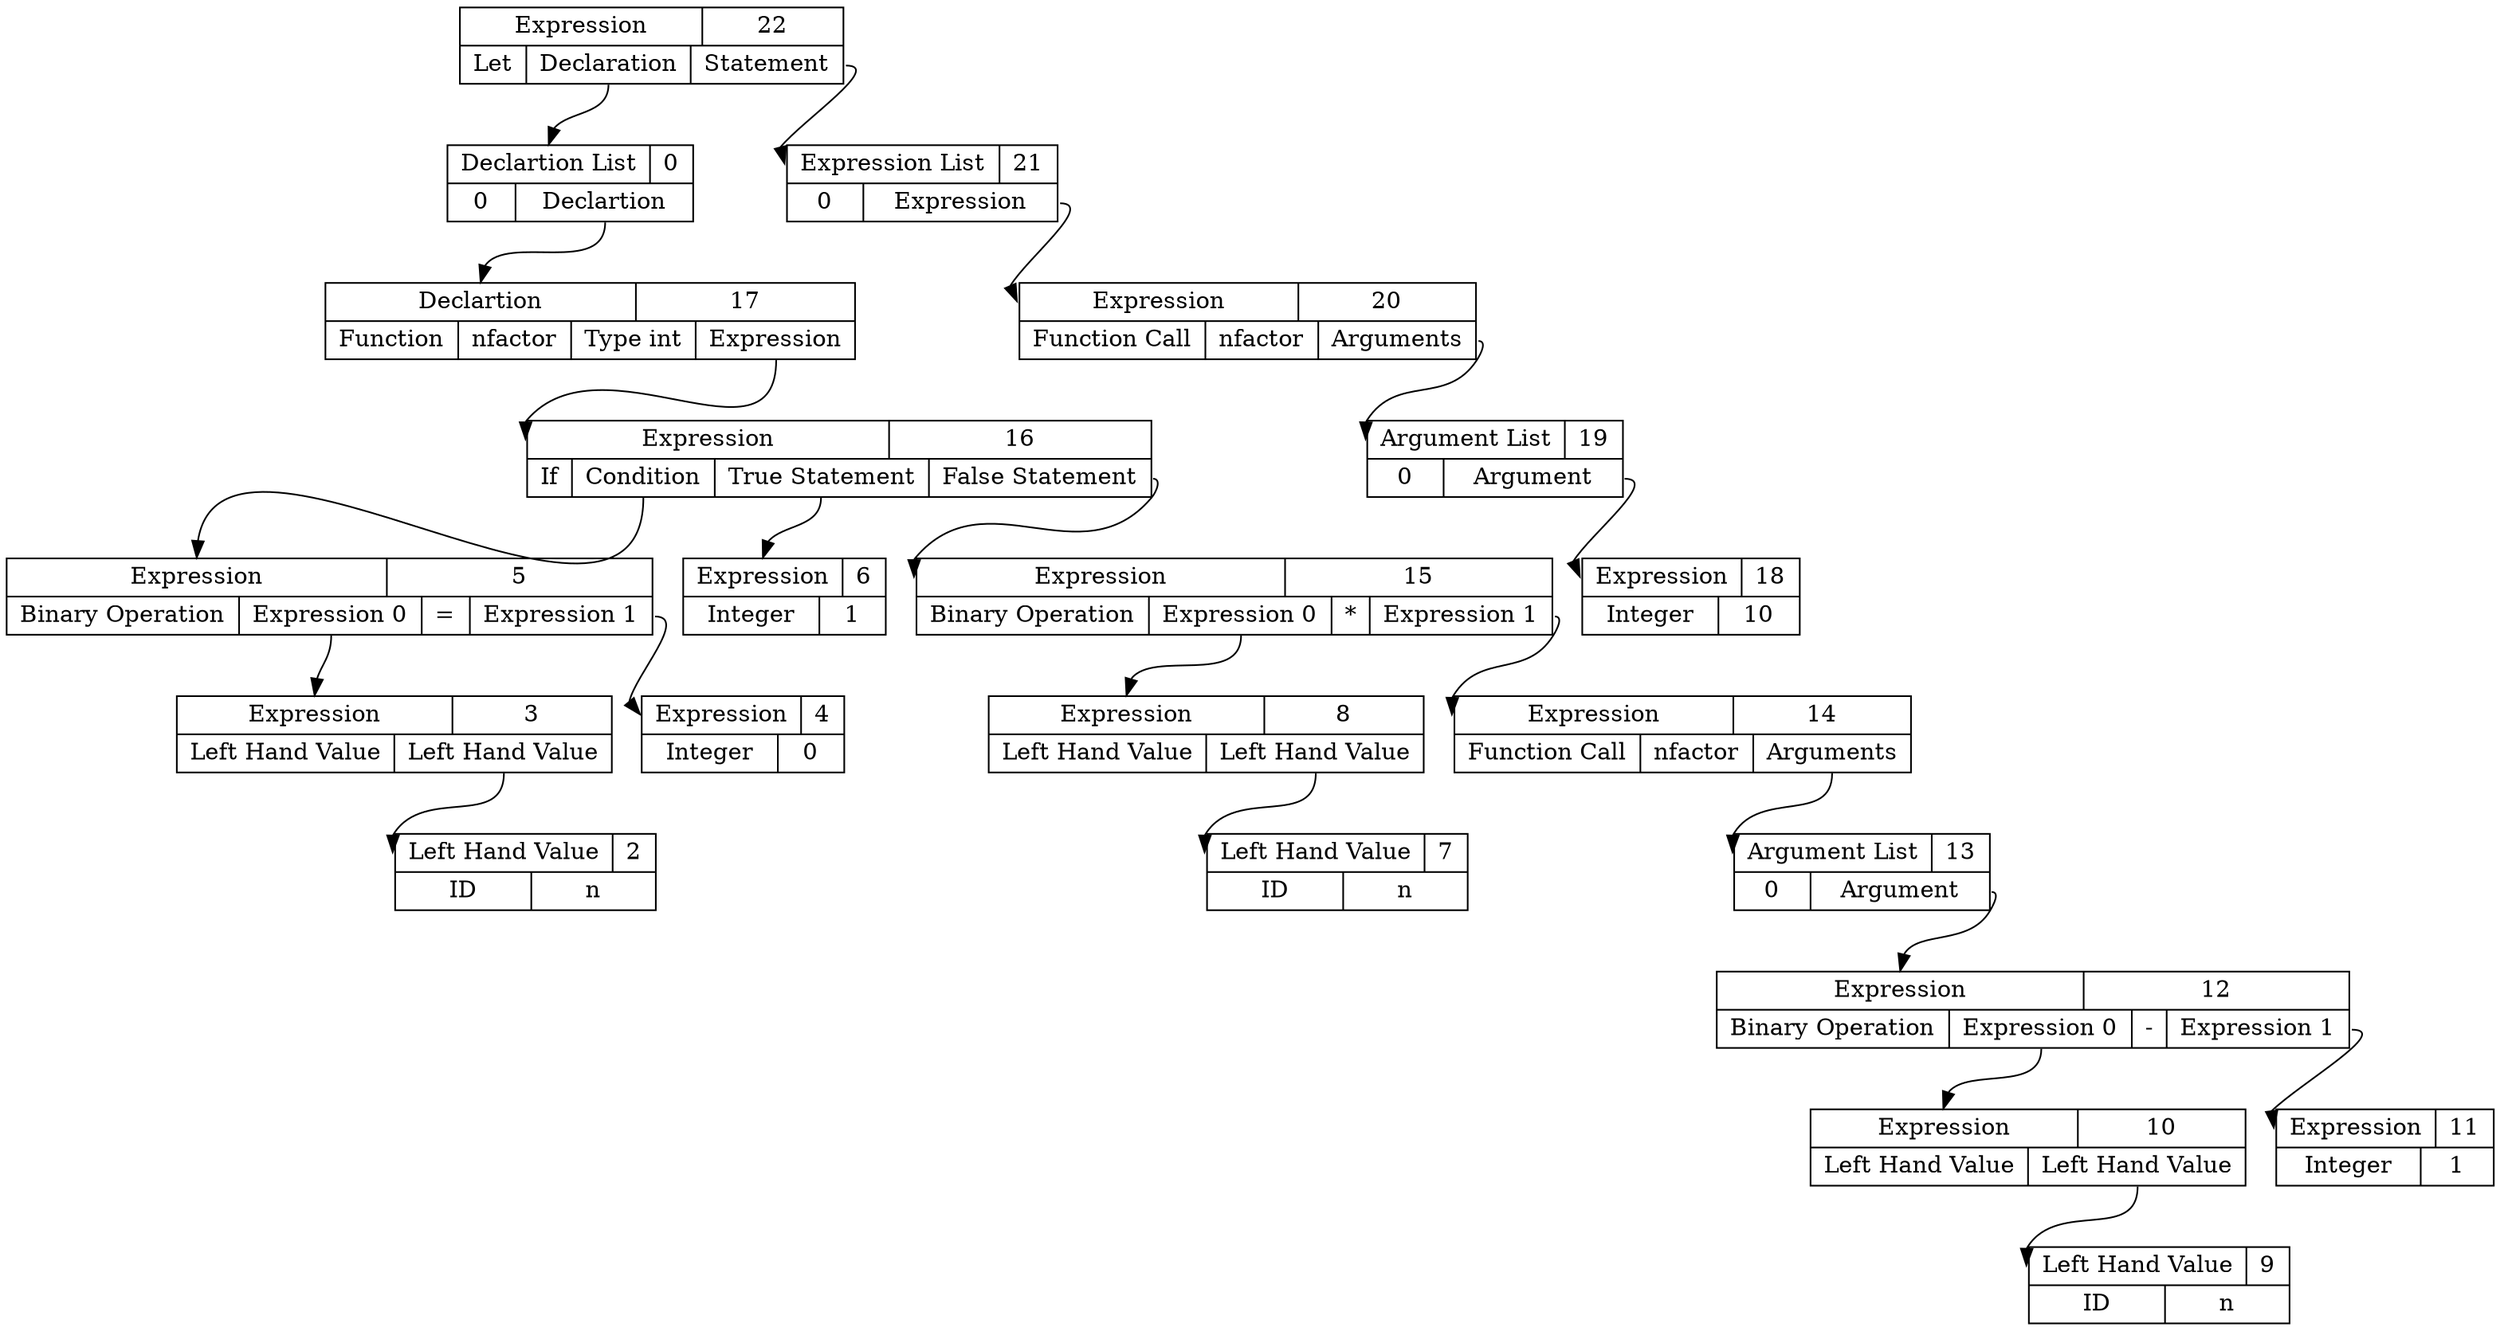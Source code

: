digraph ast {
22 [shape=record, label="{ { <ptr> Expression | 22 } |{ Let | <dec> Declaration | <stmt> Statement } } "];
17 [shape=record, label="{ { <ptr> Declartion | 17 } | {Function | nfactor | Type int | <exp> Expression } }"];
16 [shape=record, label="{ { <ptr> Expression | 16 } |{ If | <cond> Condition | <tstmt> True Statement | <fstmt> False Statement } } "];
5 [shape=record, label="{ { <ptr> Expression | 5 } |{ Binary Operation | <exp0> Expression 0 | = | <exp1> Expression 1} }"];
3 [shape=record, label="{ { <ptr> Expression | 3 } |{ Left Hand Value | <lval> Left Hand Value} }"];
2 [shape=record, label="{ { <ptr> Left Hand Value | 2 } | { ID | n } } "];
3:lval -> 2:ptr
5:exp0 -> 3:ptr
4 [shape=record, label="{ { <ptr> Expression | 4 } |{ Integer | 0 } }"];
5:exp1 -> 4:ptr
16:cond -> 5:ptr
6 [shape=record, label="{ { <ptr> Expression | 6 } |{ Integer | 1 } }"];
16:tstmt -> 6:ptr
15 [shape=record, label="{ { <ptr> Expression | 15 } |{ Binary Operation | <exp0> Expression 0 | * | <exp1> Expression 1} }"];
8 [shape=record, label="{ { <ptr> Expression | 8 } |{ Left Hand Value | <lval> Left Hand Value} }"];
7 [shape=record, label="{ { <ptr> Left Hand Value | 7 } | { ID | n } } "];
8:lval -> 7:ptr
15:exp0 -> 8:ptr
14 [shape=record, label="{ { <ptr> Expression | 14 } |{ Function Call | nfactor | <argpos> Arguments} }"];
12 [shape=record, label="{ { <ptr> Expression | 12 } |{ Binary Operation | <exp0> Expression 0 | - | <exp1> Expression 1} }"];
10 [shape=record, label="{ { <ptr> Expression | 10 } |{ Left Hand Value | <lval> Left Hand Value} }"];
9 [shape=record, label="{ { <ptr> Left Hand Value | 9 } | { ID | n } } "];
10:lval -> 9:ptr
12:exp0 -> 10:ptr
11 [shape=record, label="{ { <ptr> Expression | 11 } |{ Integer | 1 } }"];
12:exp1 -> 11:ptr
13:pos0 -> 12:ptr;
13 [shape=record, label="{ { <ptr> Argument List | 13 } | { 0 | <pos0> Argument } }"];
14:argpos -> 13:ptr
15:exp1 -> 14:ptr
16:fstmt -> 15:ptr
17:exp -> 16:ptr;
0:pos0 -> 17:ptr;
0 [shape=record, label="{ { <ptr> Declartion List | 0 } | { 0 | <pos0> Declartion } }"];
22:dec -> 0:ptr
20 [shape=record, label="{ { <ptr> Expression | 20 } |{ Function Call | nfactor | <argpos> Arguments} }"];
18 [shape=record, label="{ { <ptr> Expression | 18 } |{ Integer | 10 } }"];
19:pos0 -> 18:ptr;
19 [shape=record, label="{ { <ptr> Argument List | 19 } | { 0 | <pos0> Argument } }"];
20:argpos -> 19:ptr
21:pos0 -> 20:ptr;
21 [shape=record, label="{ { <ptr> Expression List | 21 } | { 0 | <pos0> Expression } }"];
22:stmt -> 21:ptr
}
